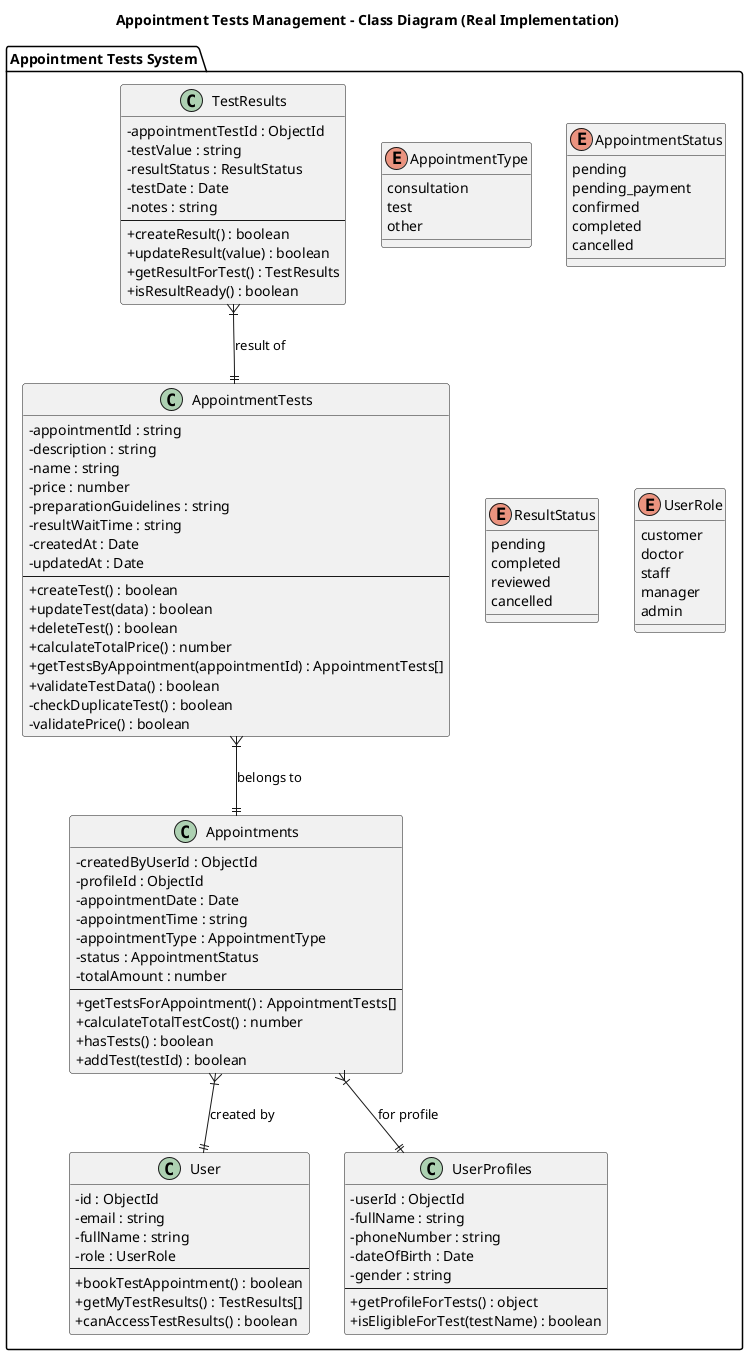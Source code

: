 @startuml 12_appointment_tests

skinparam classAttributeIconSize 0
skin rose

title Appointment Tests Management - Class Diagram (Real Implementation)

package "Appointment Tests System" {
    class AppointmentTests {
        - appointmentId : string
        - description : string
        - name : string
        - price : number
        - preparationGuidelines : string
        - resultWaitTime : string
        - createdAt : Date
        - updatedAt : Date
        --
        + createTest() : boolean
        + updateTest(data) : boolean
        + deleteTest() : boolean
        + calculateTotalPrice() : number
        + getTestsByAppointment(appointmentId) : AppointmentTests[]
        + validateTestData() : boolean
        - checkDuplicateTest() : boolean
        - validatePrice() : boolean
    }

    class Appointments {
        - createdByUserId : ObjectId
        - profileId : ObjectId
        - appointmentDate : Date
        - appointmentTime : string
        - appointmentType : AppointmentType
        - status : AppointmentStatus
        - totalAmount : number
        --
        + getTestsForAppointment() : AppointmentTests[]
        + calculateTotalTestCost() : number
        + hasTests() : boolean
        + addTest(testId) : boolean
    }

    class TestResults {
        - appointmentTestId : ObjectId
        - testValue : string
        - resultStatus : ResultStatus
        - testDate : Date
        - notes : string
        --
        + createResult() : boolean
        + updateResult(value) : boolean
        + getResultForTest() : TestResults
        + isResultReady() : boolean
    }

    class User {
        - id : ObjectId
        - email : string
        - fullName : string
        - role : UserRole
        --
        + bookTestAppointment() : boolean
        + getMyTestResults() : TestResults[]
        + canAccessTestResults() : boolean
    }

    class UserProfiles {
        - userId : ObjectId
        - fullName : string
        - phoneNumber : string
        - dateOfBirth : Date
        - gender : string
        --
        + getProfileForTests() : object
        + isEligibleForTest(testName) : boolean
    }

    enum AppointmentType {
        consultation
        test
        other
    }

    enum AppointmentStatus {
        pending
        pending_payment
        confirmed
        completed
        cancelled
    }

    enum ResultStatus {
        pending
        completed
        reviewed
        cancelled
    }

    enum UserRole {
        customer
        doctor
        staff
        manager
        admin
    }
}

' Relationships
AppointmentTests }|--|| Appointments : "belongs to"
TestResults }|--|| AppointmentTests : "result of"
Appointments }|--|| User : "created by"
Appointments }|--|| UserProfiles : "for profile"

@enduml 